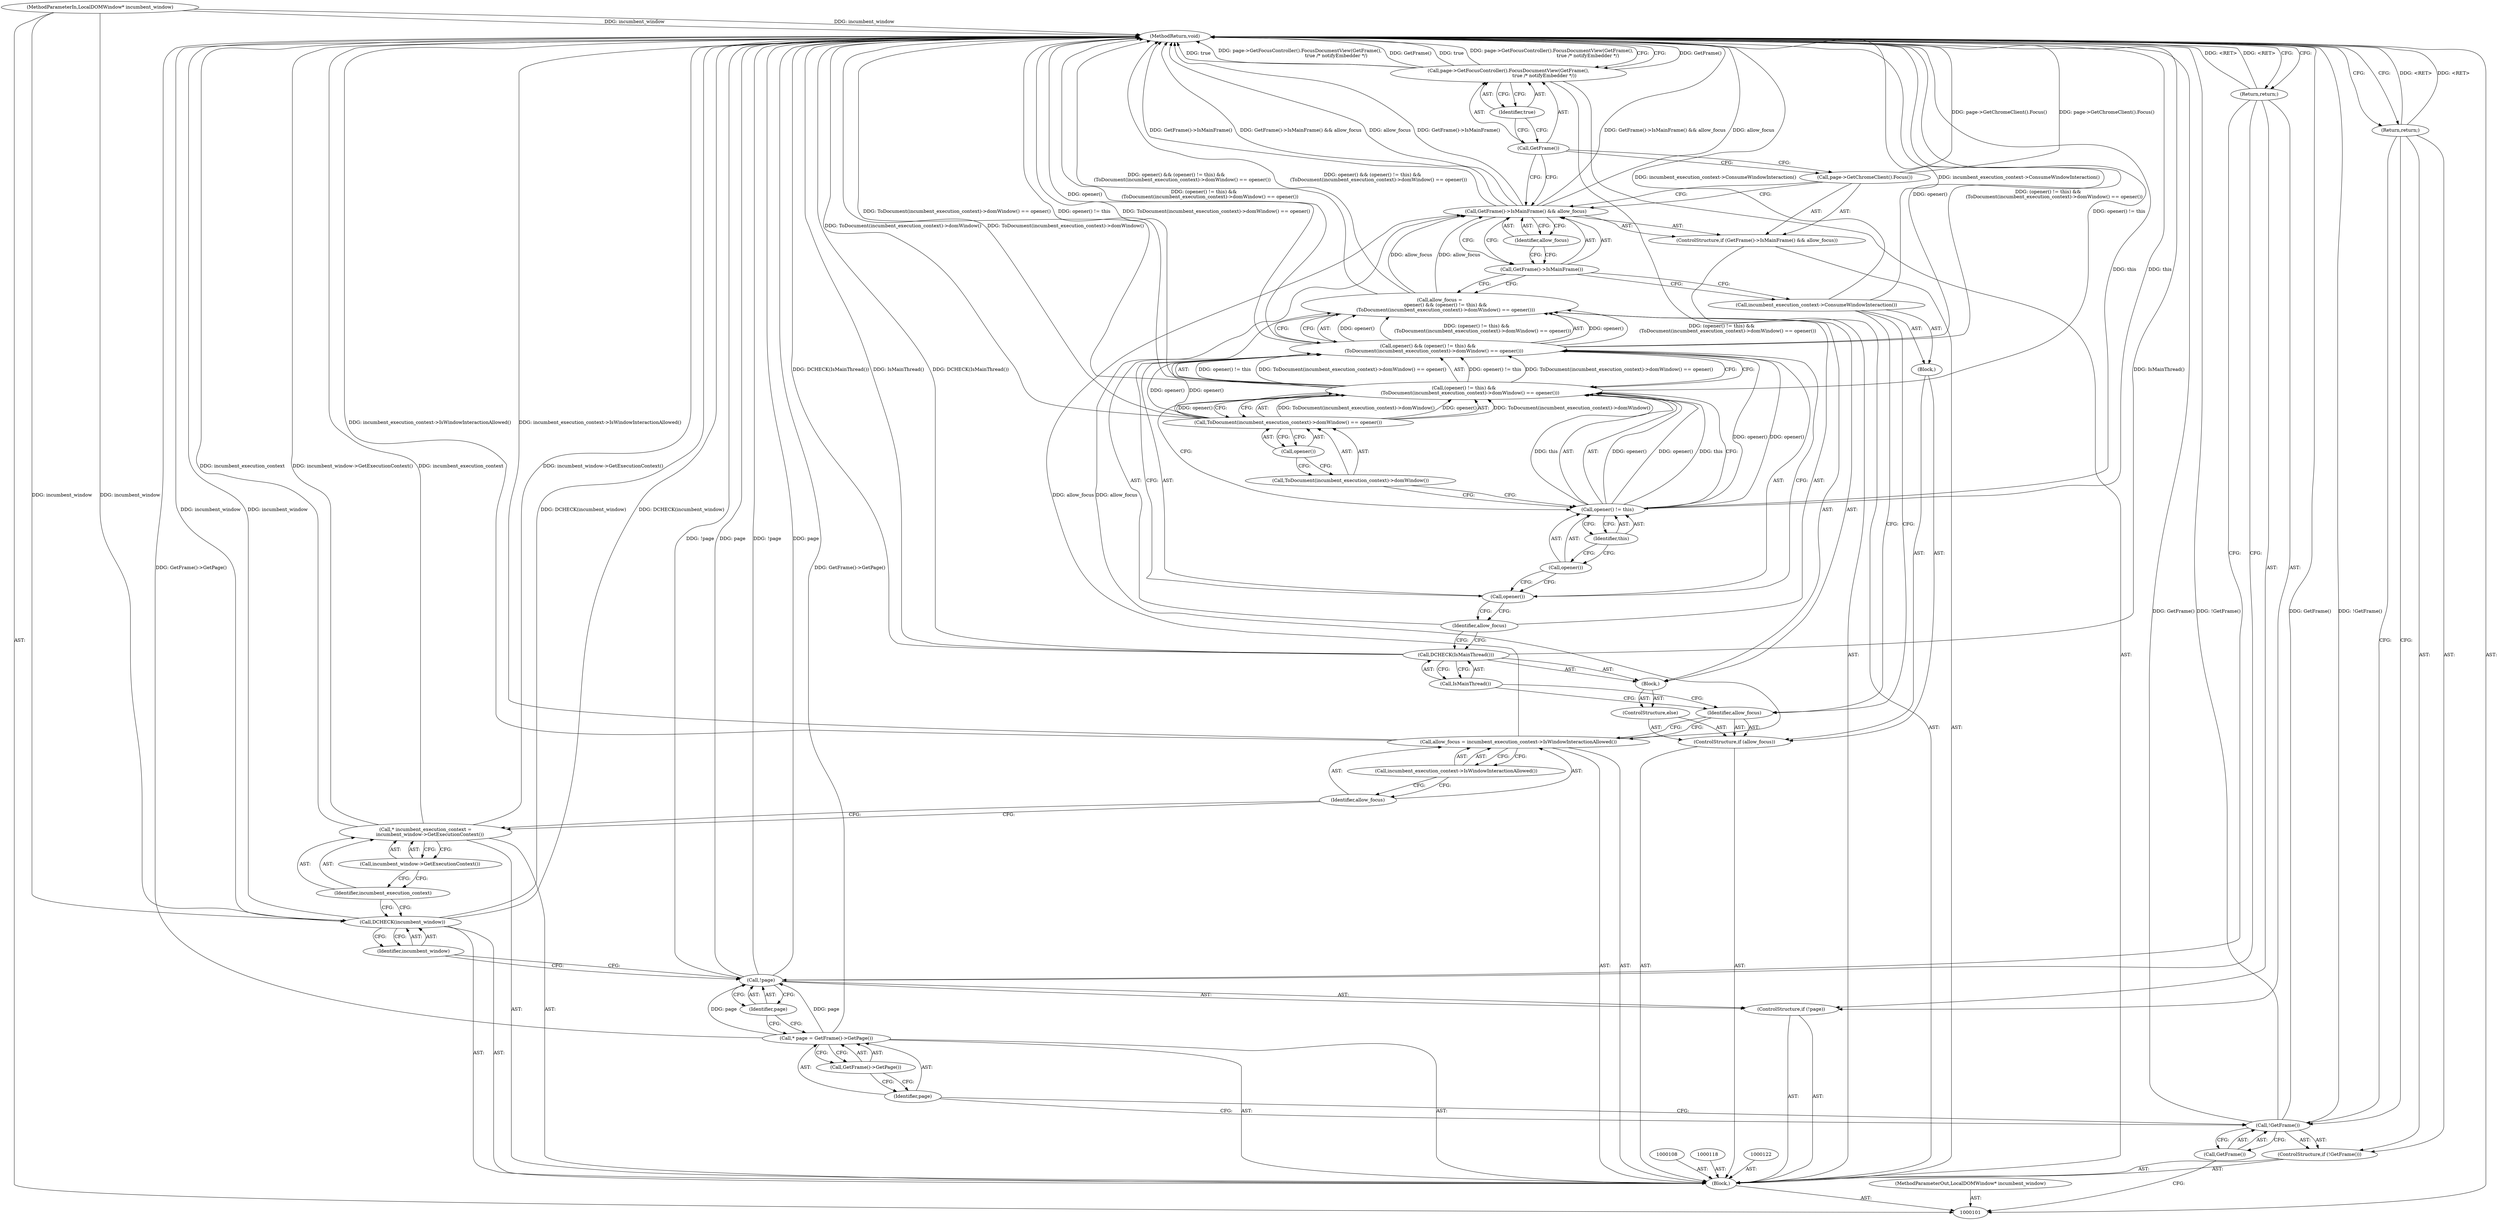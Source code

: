 digraph "1_Chrome_36f801fdbec07d116a6f4f07bb363f10897d6a51_4" {
"1000153" [label="(MethodReturn,void)"];
"1000102" [label="(MethodParameterIn,LocalDOMWindow* incumbent_window)"];
"1000224" [label="(MethodParameterOut,LocalDOMWindow* incumbent_window)"];
"1000103" [label="(Block,)"];
"1000119" [label="(Call,* incumbent_execution_context =\n      incumbent_window->GetExecutionContext())"];
"1000120" [label="(Identifier,incumbent_execution_context)"];
"1000121" [label="(Call,incumbent_window->GetExecutionContext())"];
"1000125" [label="(Call,incumbent_execution_context->IsWindowInteractionAllowed())"];
"1000123" [label="(Call,allow_focus = incumbent_execution_context->IsWindowInteractionAllowed())"];
"1000124" [label="(Identifier,allow_focus)"];
"1000128" [label="(Block,)"];
"1000126" [label="(ControlStructure,if (allow_focus))"];
"1000127" [label="(Identifier,allow_focus)"];
"1000129" [label="(Call,incumbent_execution_context->ConsumeWindowInteraction())"];
"1000130" [label="(ControlStructure,else)"];
"1000131" [label="(Block,)"];
"1000133" [label="(Call,IsMainThread())"];
"1000132" [label="(Call,DCHECK(IsMainThread()))"];
"1000134" [label="(Call,allow_focus =\n        opener() && (opener() != this) &&\n        (ToDocument(incumbent_execution_context)->domWindow() == opener()))"];
"1000135" [label="(Identifier,allow_focus)"];
"1000138" [label="(Call,(opener() != this) &&\n        (ToDocument(incumbent_execution_context)->domWindow() == opener()))"];
"1000139" [label="(Call,opener() != this)"];
"1000140" [label="(Call,opener())"];
"1000141" [label="(Identifier,this)"];
"1000136" [label="(Call,opener() && (opener() != this) &&\n        (ToDocument(incumbent_execution_context)->domWindow() == opener()))"];
"1000137" [label="(Call,opener())"];
"1000104" [label="(ControlStructure,if (!GetFrame()))"];
"1000105" [label="(Call,!GetFrame())"];
"1000106" [label="(Call,GetFrame())"];
"1000144" [label="(Call,opener())"];
"1000142" [label="(Call,ToDocument(incumbent_execution_context)->domWindow() == opener())"];
"1000143" [label="(Call,ToDocument(incumbent_execution_context)->domWindow())"];
"1000145" [label="(ControlStructure,if (GetFrame()->IsMainFrame() && allow_focus))"];
"1000148" [label="(Identifier,allow_focus)"];
"1000146" [label="(Call,GetFrame()->IsMainFrame() && allow_focus)"];
"1000147" [label="(Call,GetFrame()->IsMainFrame())"];
"1000149" [label="(Call,page->GetChromeClient().Focus())"];
"1000150" [label="(Call,page->GetFocusController().FocusDocumentView(GetFrame(),\n                                                true /* notifyEmbedder */))"];
"1000151" [label="(Call,GetFrame())"];
"1000152" [label="(Identifier,true)"];
"1000107" [label="(Return,return;)"];
"1000111" [label="(Call,GetFrame()->GetPage())"];
"1000109" [label="(Call,* page = GetFrame()->GetPage())"];
"1000110" [label="(Identifier,page)"];
"1000112" [label="(ControlStructure,if (!page))"];
"1000113" [label="(Call,!page)"];
"1000114" [label="(Identifier,page)"];
"1000115" [label="(Return,return;)"];
"1000116" [label="(Call,DCHECK(incumbent_window))"];
"1000117" [label="(Identifier,incumbent_window)"];
"1000153" -> "1000101"  [label="AST: "];
"1000153" -> "1000107"  [label="CFG: "];
"1000153" -> "1000115"  [label="CFG: "];
"1000153" -> "1000150"  [label="CFG: "];
"1000116" -> "1000153"  [label="DDG: incumbent_window"];
"1000116" -> "1000153"  [label="DDG: DCHECK(incumbent_window)"];
"1000138" -> "1000153"  [label="DDG: ToDocument(incumbent_execution_context)->domWindow() == opener()"];
"1000138" -> "1000153"  [label="DDG: opener() != this"];
"1000123" -> "1000153"  [label="DDG: incumbent_execution_context->IsWindowInteractionAllowed()"];
"1000150" -> "1000153"  [label="DDG: GetFrame()"];
"1000150" -> "1000153"  [label="DDG: true"];
"1000150" -> "1000153"  [label="DDG: page->GetFocusController().FocusDocumentView(GetFrame(),\n                                                true /* notifyEmbedder */)"];
"1000105" -> "1000153"  [label="DDG: !GetFrame()"];
"1000105" -> "1000153"  [label="DDG: GetFrame()"];
"1000113" -> "1000153"  [label="DDG: page"];
"1000113" -> "1000153"  [label="DDG: !page"];
"1000119" -> "1000153"  [label="DDG: incumbent_window->GetExecutionContext()"];
"1000119" -> "1000153"  [label="DDG: incumbent_execution_context"];
"1000136" -> "1000153"  [label="DDG: (opener() != this) &&\n        (ToDocument(incumbent_execution_context)->domWindow() == opener())"];
"1000136" -> "1000153"  [label="DDG: opener()"];
"1000146" -> "1000153"  [label="DDG: GetFrame()->IsMainFrame() && allow_focus"];
"1000146" -> "1000153"  [label="DDG: allow_focus"];
"1000146" -> "1000153"  [label="DDG: GetFrame()->IsMainFrame()"];
"1000132" -> "1000153"  [label="DDG: DCHECK(IsMainThread())"];
"1000132" -> "1000153"  [label="DDG: IsMainThread()"];
"1000139" -> "1000153"  [label="DDG: this"];
"1000129" -> "1000153"  [label="DDG: incumbent_execution_context->ConsumeWindowInteraction()"];
"1000149" -> "1000153"  [label="DDG: page->GetChromeClient().Focus()"];
"1000102" -> "1000153"  [label="DDG: incumbent_window"];
"1000142" -> "1000153"  [label="DDG: ToDocument(incumbent_execution_context)->domWindow()"];
"1000134" -> "1000153"  [label="DDG: opener() && (opener() != this) &&\n        (ToDocument(incumbent_execution_context)->domWindow() == opener())"];
"1000109" -> "1000153"  [label="DDG: GetFrame()->GetPage()"];
"1000115" -> "1000153"  [label="DDG: <RET>"];
"1000107" -> "1000153"  [label="DDG: <RET>"];
"1000102" -> "1000101"  [label="AST: "];
"1000102" -> "1000153"  [label="DDG: incumbent_window"];
"1000102" -> "1000116"  [label="DDG: incumbent_window"];
"1000224" -> "1000101"  [label="AST: "];
"1000103" -> "1000101"  [label="AST: "];
"1000104" -> "1000103"  [label="AST: "];
"1000108" -> "1000103"  [label="AST: "];
"1000109" -> "1000103"  [label="AST: "];
"1000112" -> "1000103"  [label="AST: "];
"1000116" -> "1000103"  [label="AST: "];
"1000118" -> "1000103"  [label="AST: "];
"1000119" -> "1000103"  [label="AST: "];
"1000122" -> "1000103"  [label="AST: "];
"1000123" -> "1000103"  [label="AST: "];
"1000126" -> "1000103"  [label="AST: "];
"1000145" -> "1000103"  [label="AST: "];
"1000150" -> "1000103"  [label="AST: "];
"1000119" -> "1000103"  [label="AST: "];
"1000119" -> "1000121"  [label="CFG: "];
"1000120" -> "1000119"  [label="AST: "];
"1000121" -> "1000119"  [label="AST: "];
"1000124" -> "1000119"  [label="CFG: "];
"1000119" -> "1000153"  [label="DDG: incumbent_window->GetExecutionContext()"];
"1000119" -> "1000153"  [label="DDG: incumbent_execution_context"];
"1000120" -> "1000119"  [label="AST: "];
"1000120" -> "1000116"  [label="CFG: "];
"1000121" -> "1000120"  [label="CFG: "];
"1000121" -> "1000119"  [label="AST: "];
"1000121" -> "1000120"  [label="CFG: "];
"1000119" -> "1000121"  [label="CFG: "];
"1000125" -> "1000123"  [label="AST: "];
"1000125" -> "1000124"  [label="CFG: "];
"1000123" -> "1000125"  [label="CFG: "];
"1000123" -> "1000103"  [label="AST: "];
"1000123" -> "1000125"  [label="CFG: "];
"1000124" -> "1000123"  [label="AST: "];
"1000125" -> "1000123"  [label="AST: "];
"1000127" -> "1000123"  [label="CFG: "];
"1000123" -> "1000153"  [label="DDG: incumbent_execution_context->IsWindowInteractionAllowed()"];
"1000123" -> "1000146"  [label="DDG: allow_focus"];
"1000124" -> "1000123"  [label="AST: "];
"1000124" -> "1000119"  [label="CFG: "];
"1000125" -> "1000124"  [label="CFG: "];
"1000128" -> "1000126"  [label="AST: "];
"1000129" -> "1000128"  [label="AST: "];
"1000126" -> "1000103"  [label="AST: "];
"1000127" -> "1000126"  [label="AST: "];
"1000128" -> "1000126"  [label="AST: "];
"1000130" -> "1000126"  [label="AST: "];
"1000127" -> "1000126"  [label="AST: "];
"1000127" -> "1000123"  [label="CFG: "];
"1000129" -> "1000127"  [label="CFG: "];
"1000133" -> "1000127"  [label="CFG: "];
"1000129" -> "1000128"  [label="AST: "];
"1000129" -> "1000127"  [label="CFG: "];
"1000147" -> "1000129"  [label="CFG: "];
"1000129" -> "1000153"  [label="DDG: incumbent_execution_context->ConsumeWindowInteraction()"];
"1000130" -> "1000126"  [label="AST: "];
"1000131" -> "1000130"  [label="AST: "];
"1000131" -> "1000130"  [label="AST: "];
"1000132" -> "1000131"  [label="AST: "];
"1000134" -> "1000131"  [label="AST: "];
"1000133" -> "1000132"  [label="AST: "];
"1000133" -> "1000127"  [label="CFG: "];
"1000132" -> "1000133"  [label="CFG: "];
"1000132" -> "1000131"  [label="AST: "];
"1000132" -> "1000133"  [label="CFG: "];
"1000133" -> "1000132"  [label="AST: "];
"1000135" -> "1000132"  [label="CFG: "];
"1000132" -> "1000153"  [label="DDG: DCHECK(IsMainThread())"];
"1000132" -> "1000153"  [label="DDG: IsMainThread()"];
"1000134" -> "1000131"  [label="AST: "];
"1000134" -> "1000136"  [label="CFG: "];
"1000135" -> "1000134"  [label="AST: "];
"1000136" -> "1000134"  [label="AST: "];
"1000147" -> "1000134"  [label="CFG: "];
"1000134" -> "1000153"  [label="DDG: opener() && (opener() != this) &&\n        (ToDocument(incumbent_execution_context)->domWindow() == opener())"];
"1000136" -> "1000134"  [label="DDG: opener()"];
"1000136" -> "1000134"  [label="DDG: (opener() != this) &&\n        (ToDocument(incumbent_execution_context)->domWindow() == opener())"];
"1000134" -> "1000146"  [label="DDG: allow_focus"];
"1000135" -> "1000134"  [label="AST: "];
"1000135" -> "1000132"  [label="CFG: "];
"1000137" -> "1000135"  [label="CFG: "];
"1000138" -> "1000136"  [label="AST: "];
"1000138" -> "1000139"  [label="CFG: "];
"1000138" -> "1000142"  [label="CFG: "];
"1000139" -> "1000138"  [label="AST: "];
"1000142" -> "1000138"  [label="AST: "];
"1000136" -> "1000138"  [label="CFG: "];
"1000138" -> "1000153"  [label="DDG: ToDocument(incumbent_execution_context)->domWindow() == opener()"];
"1000138" -> "1000153"  [label="DDG: opener() != this"];
"1000138" -> "1000136"  [label="DDG: opener() != this"];
"1000138" -> "1000136"  [label="DDG: ToDocument(incumbent_execution_context)->domWindow() == opener()"];
"1000139" -> "1000138"  [label="DDG: opener()"];
"1000139" -> "1000138"  [label="DDG: this"];
"1000142" -> "1000138"  [label="DDG: ToDocument(incumbent_execution_context)->domWindow()"];
"1000142" -> "1000138"  [label="DDG: opener()"];
"1000139" -> "1000138"  [label="AST: "];
"1000139" -> "1000141"  [label="CFG: "];
"1000140" -> "1000139"  [label="AST: "];
"1000141" -> "1000139"  [label="AST: "];
"1000143" -> "1000139"  [label="CFG: "];
"1000138" -> "1000139"  [label="CFG: "];
"1000139" -> "1000153"  [label="DDG: this"];
"1000139" -> "1000136"  [label="DDG: opener()"];
"1000139" -> "1000138"  [label="DDG: opener()"];
"1000139" -> "1000138"  [label="DDG: this"];
"1000140" -> "1000139"  [label="AST: "];
"1000140" -> "1000137"  [label="CFG: "];
"1000141" -> "1000140"  [label="CFG: "];
"1000141" -> "1000139"  [label="AST: "];
"1000141" -> "1000140"  [label="CFG: "];
"1000139" -> "1000141"  [label="CFG: "];
"1000136" -> "1000134"  [label="AST: "];
"1000136" -> "1000137"  [label="CFG: "];
"1000136" -> "1000138"  [label="CFG: "];
"1000137" -> "1000136"  [label="AST: "];
"1000138" -> "1000136"  [label="AST: "];
"1000134" -> "1000136"  [label="CFG: "];
"1000136" -> "1000153"  [label="DDG: (opener() != this) &&\n        (ToDocument(incumbent_execution_context)->domWindow() == opener())"];
"1000136" -> "1000153"  [label="DDG: opener()"];
"1000136" -> "1000134"  [label="DDG: opener()"];
"1000136" -> "1000134"  [label="DDG: (opener() != this) &&\n        (ToDocument(incumbent_execution_context)->domWindow() == opener())"];
"1000139" -> "1000136"  [label="DDG: opener()"];
"1000142" -> "1000136"  [label="DDG: opener()"];
"1000138" -> "1000136"  [label="DDG: opener() != this"];
"1000138" -> "1000136"  [label="DDG: ToDocument(incumbent_execution_context)->domWindow() == opener()"];
"1000137" -> "1000136"  [label="AST: "];
"1000137" -> "1000135"  [label="CFG: "];
"1000140" -> "1000137"  [label="CFG: "];
"1000136" -> "1000137"  [label="CFG: "];
"1000104" -> "1000103"  [label="AST: "];
"1000105" -> "1000104"  [label="AST: "];
"1000107" -> "1000104"  [label="AST: "];
"1000105" -> "1000104"  [label="AST: "];
"1000105" -> "1000106"  [label="CFG: "];
"1000106" -> "1000105"  [label="AST: "];
"1000107" -> "1000105"  [label="CFG: "];
"1000110" -> "1000105"  [label="CFG: "];
"1000105" -> "1000153"  [label="DDG: !GetFrame()"];
"1000105" -> "1000153"  [label="DDG: GetFrame()"];
"1000106" -> "1000105"  [label="AST: "];
"1000106" -> "1000101"  [label="CFG: "];
"1000105" -> "1000106"  [label="CFG: "];
"1000144" -> "1000142"  [label="AST: "];
"1000144" -> "1000143"  [label="CFG: "];
"1000142" -> "1000144"  [label="CFG: "];
"1000142" -> "1000138"  [label="AST: "];
"1000142" -> "1000144"  [label="CFG: "];
"1000143" -> "1000142"  [label="AST: "];
"1000144" -> "1000142"  [label="AST: "];
"1000138" -> "1000142"  [label="CFG: "];
"1000142" -> "1000153"  [label="DDG: ToDocument(incumbent_execution_context)->domWindow()"];
"1000142" -> "1000136"  [label="DDG: opener()"];
"1000142" -> "1000138"  [label="DDG: ToDocument(incumbent_execution_context)->domWindow()"];
"1000142" -> "1000138"  [label="DDG: opener()"];
"1000143" -> "1000142"  [label="AST: "];
"1000143" -> "1000139"  [label="CFG: "];
"1000144" -> "1000143"  [label="CFG: "];
"1000145" -> "1000103"  [label="AST: "];
"1000146" -> "1000145"  [label="AST: "];
"1000149" -> "1000145"  [label="AST: "];
"1000148" -> "1000146"  [label="AST: "];
"1000148" -> "1000147"  [label="CFG: "];
"1000146" -> "1000148"  [label="CFG: "];
"1000146" -> "1000145"  [label="AST: "];
"1000146" -> "1000147"  [label="CFG: "];
"1000146" -> "1000148"  [label="CFG: "];
"1000147" -> "1000146"  [label="AST: "];
"1000148" -> "1000146"  [label="AST: "];
"1000149" -> "1000146"  [label="CFG: "];
"1000151" -> "1000146"  [label="CFG: "];
"1000146" -> "1000153"  [label="DDG: GetFrame()->IsMainFrame() && allow_focus"];
"1000146" -> "1000153"  [label="DDG: allow_focus"];
"1000146" -> "1000153"  [label="DDG: GetFrame()->IsMainFrame()"];
"1000134" -> "1000146"  [label="DDG: allow_focus"];
"1000123" -> "1000146"  [label="DDG: allow_focus"];
"1000147" -> "1000146"  [label="AST: "];
"1000147" -> "1000129"  [label="CFG: "];
"1000147" -> "1000134"  [label="CFG: "];
"1000148" -> "1000147"  [label="CFG: "];
"1000146" -> "1000147"  [label="CFG: "];
"1000149" -> "1000145"  [label="AST: "];
"1000149" -> "1000146"  [label="CFG: "];
"1000151" -> "1000149"  [label="CFG: "];
"1000149" -> "1000153"  [label="DDG: page->GetChromeClient().Focus()"];
"1000150" -> "1000103"  [label="AST: "];
"1000150" -> "1000152"  [label="CFG: "];
"1000151" -> "1000150"  [label="AST: "];
"1000152" -> "1000150"  [label="AST: "];
"1000153" -> "1000150"  [label="CFG: "];
"1000150" -> "1000153"  [label="DDG: GetFrame()"];
"1000150" -> "1000153"  [label="DDG: true"];
"1000150" -> "1000153"  [label="DDG: page->GetFocusController().FocusDocumentView(GetFrame(),\n                                                true /* notifyEmbedder */)"];
"1000151" -> "1000150"  [label="AST: "];
"1000151" -> "1000149"  [label="CFG: "];
"1000151" -> "1000146"  [label="CFG: "];
"1000152" -> "1000151"  [label="CFG: "];
"1000152" -> "1000150"  [label="AST: "];
"1000152" -> "1000151"  [label="CFG: "];
"1000150" -> "1000152"  [label="CFG: "];
"1000107" -> "1000104"  [label="AST: "];
"1000107" -> "1000105"  [label="CFG: "];
"1000153" -> "1000107"  [label="CFG: "];
"1000107" -> "1000153"  [label="DDG: <RET>"];
"1000111" -> "1000109"  [label="AST: "];
"1000111" -> "1000110"  [label="CFG: "];
"1000109" -> "1000111"  [label="CFG: "];
"1000109" -> "1000103"  [label="AST: "];
"1000109" -> "1000111"  [label="CFG: "];
"1000110" -> "1000109"  [label="AST: "];
"1000111" -> "1000109"  [label="AST: "];
"1000114" -> "1000109"  [label="CFG: "];
"1000109" -> "1000153"  [label="DDG: GetFrame()->GetPage()"];
"1000109" -> "1000113"  [label="DDG: page"];
"1000110" -> "1000109"  [label="AST: "];
"1000110" -> "1000105"  [label="CFG: "];
"1000111" -> "1000110"  [label="CFG: "];
"1000112" -> "1000103"  [label="AST: "];
"1000113" -> "1000112"  [label="AST: "];
"1000115" -> "1000112"  [label="AST: "];
"1000113" -> "1000112"  [label="AST: "];
"1000113" -> "1000114"  [label="CFG: "];
"1000114" -> "1000113"  [label="AST: "];
"1000115" -> "1000113"  [label="CFG: "];
"1000117" -> "1000113"  [label="CFG: "];
"1000113" -> "1000153"  [label="DDG: page"];
"1000113" -> "1000153"  [label="DDG: !page"];
"1000109" -> "1000113"  [label="DDG: page"];
"1000114" -> "1000113"  [label="AST: "];
"1000114" -> "1000109"  [label="CFG: "];
"1000113" -> "1000114"  [label="CFG: "];
"1000115" -> "1000112"  [label="AST: "];
"1000115" -> "1000113"  [label="CFG: "];
"1000153" -> "1000115"  [label="CFG: "];
"1000115" -> "1000153"  [label="DDG: <RET>"];
"1000116" -> "1000103"  [label="AST: "];
"1000116" -> "1000117"  [label="CFG: "];
"1000117" -> "1000116"  [label="AST: "];
"1000120" -> "1000116"  [label="CFG: "];
"1000116" -> "1000153"  [label="DDG: incumbent_window"];
"1000116" -> "1000153"  [label="DDG: DCHECK(incumbent_window)"];
"1000102" -> "1000116"  [label="DDG: incumbent_window"];
"1000117" -> "1000116"  [label="AST: "];
"1000117" -> "1000113"  [label="CFG: "];
"1000116" -> "1000117"  [label="CFG: "];
}
